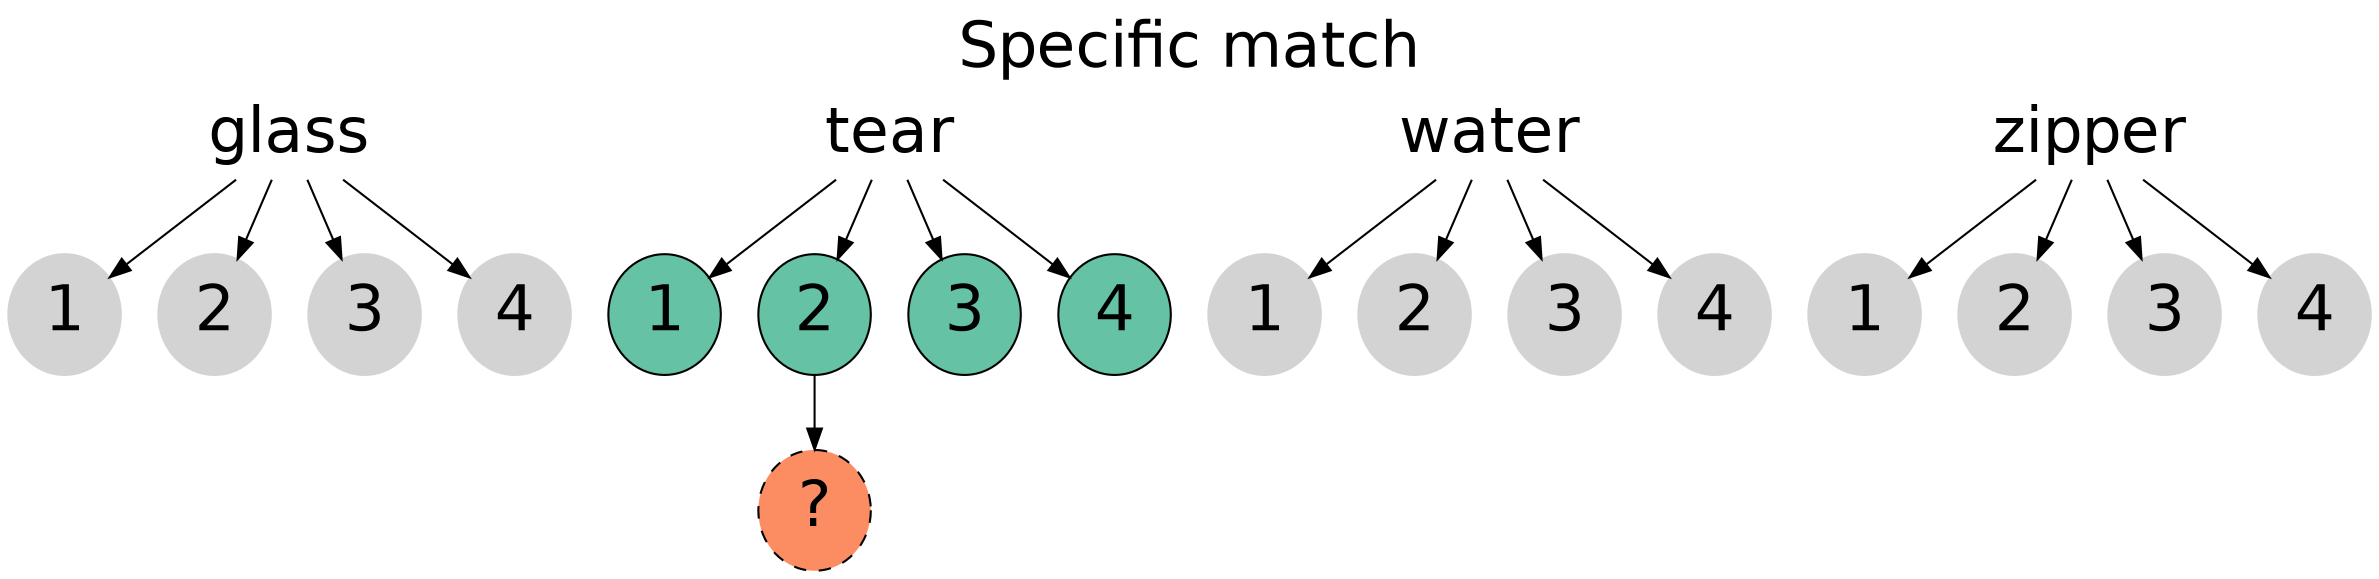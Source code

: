 digraph {
  labelloc="t";
  label="Specific match";

  graph[fontname="helvetica", fontsize=30];
  node[fontname="helvetica", fontsize=30];

  glass[shape="none"];
  tear[shape="none"];
  water[shape="none"];
  zipper[shape="none"];

  glass -> {glass1, glass2, glass3, glass4};
  tear -> {tear1, tear2, tear3, tear4};
  water -> {water1, water2, water3, water4};
  zipper -> {zipper1, zipper2, zipper3, zipper4};

  tear2[style="filled", fillcolor="#66C2A5"];
  tear3[style="filled", fillcolor="#66C2A5"];
  tear1[style="filled", fillcolor="#66C2A5"];
  tear4[style="filled", fillcolor="#66C2A5"];

  glass1[label="1"];
  glass2[label="2"];
  glass3[label="3"];
  glass4[label="4"];

  tear1[label="1"];
  tear2[label="2"];
  tear3[label="3"];
  tear4[label="4"];

  water1[label="1"];
  water2[label="2"];
  water3[label="3"];
  water4[label="4"];

  zipper1[label="1"];
  zipper2[label="2"];
  zipper3[label="3"];
  zipper4[label="4"];

  glass1, glass2, glass3, glass4, water1, water2, water3, water4, zipper1, zipper2, zipper3, zipper4[style="filled", color="lightgray", fill="lightgray"];

  tear2 -> gen1;
  gen1[label="?", style="filled, dashed", fillcolor="#FC8D62"];
}

